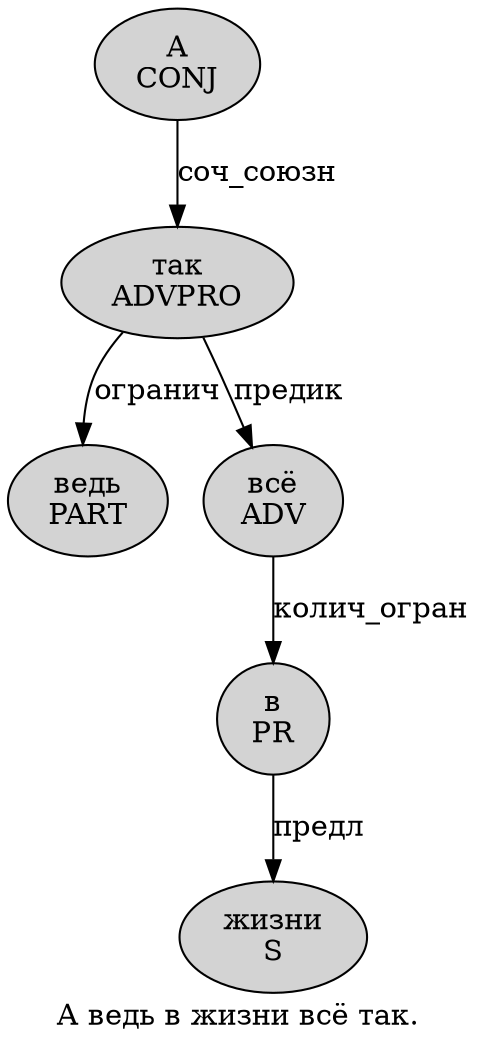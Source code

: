 digraph SENTENCE_155 {
	graph [label="А ведь в жизни всё так."]
	node [style=filled]
		0 [label="А
CONJ" color="" fillcolor=lightgray penwidth=1 shape=ellipse]
		1 [label="ведь
PART" color="" fillcolor=lightgray penwidth=1 shape=ellipse]
		2 [label="в
PR" color="" fillcolor=lightgray penwidth=1 shape=ellipse]
		3 [label="жизни
S" color="" fillcolor=lightgray penwidth=1 shape=ellipse]
		4 [label="всё
ADV" color="" fillcolor=lightgray penwidth=1 shape=ellipse]
		5 [label="так
ADVPRO" color="" fillcolor=lightgray penwidth=1 shape=ellipse]
			5 -> 1 [label="огранич"]
			5 -> 4 [label="предик"]
			4 -> 2 [label="колич_огран"]
			2 -> 3 [label="предл"]
			0 -> 5 [label="соч_союзн"]
}